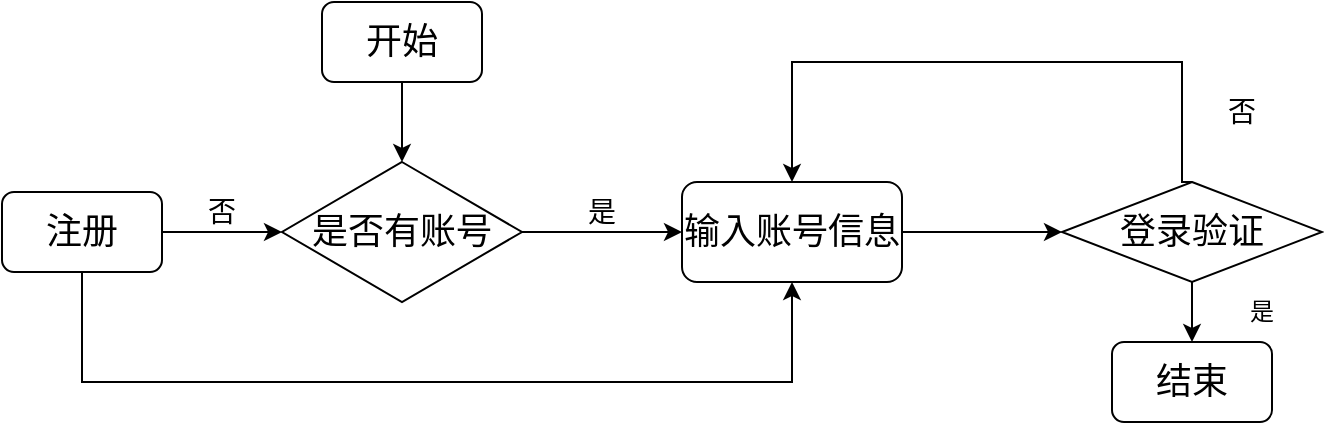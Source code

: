 <mxfile version="21.3.7" type="github" pages="9">
  <diagram name="第 1 页" id="kwyOSzzmE3qTqtFp1BEB">
    <mxGraphModel dx="1290" dy="541" grid="1" gridSize="10" guides="1" tooltips="1" connect="1" arrows="1" fold="1" page="1" pageScale="1" pageWidth="827" pageHeight="1169" math="0" shadow="0">
      <root>
        <mxCell id="0" />
        <mxCell id="1" parent="0" />
        <mxCell id="wdXqx3TKlDPnlE5JwRqI-9" style="edgeStyle=orthogonalEdgeStyle;rounded=0;orthogonalLoop=1;jettySize=auto;html=1;exitX=0.5;exitY=1;exitDx=0;exitDy=0;entryX=0.5;entryY=0;entryDx=0;entryDy=0;" edge="1" parent="1" source="wdXqx3TKlDPnlE5JwRqI-2" target="wdXqx3TKlDPnlE5JwRqI-4">
          <mxGeometry relative="1" as="geometry" />
        </mxCell>
        <mxCell id="wdXqx3TKlDPnlE5JwRqI-2" value="&lt;font style=&quot;font-size: 18px;&quot;&gt;开始&lt;/font&gt;" style="rounded=1;whiteSpace=wrap;html=1;" vertex="1" parent="1">
          <mxGeometry x="260" y="130" width="80" height="40" as="geometry" />
        </mxCell>
        <mxCell id="wdXqx3TKlDPnlE5JwRqI-7" style="edgeStyle=orthogonalEdgeStyle;rounded=0;orthogonalLoop=1;jettySize=auto;html=1;exitX=1;exitY=0.5;exitDx=0;exitDy=0;entryX=0;entryY=0.5;entryDx=0;entryDy=0;" edge="1" parent="1" source="wdXqx3TKlDPnlE5JwRqI-3" target="wdXqx3TKlDPnlE5JwRqI-4">
          <mxGeometry relative="1" as="geometry" />
        </mxCell>
        <mxCell id="wdXqx3TKlDPnlE5JwRqI-20" style="edgeStyle=orthogonalEdgeStyle;rounded=0;orthogonalLoop=1;jettySize=auto;html=1;exitX=0.5;exitY=1;exitDx=0;exitDy=0;entryX=0.5;entryY=1;entryDx=0;entryDy=0;" edge="1" parent="1" source="wdXqx3TKlDPnlE5JwRqI-3" target="wdXqx3TKlDPnlE5JwRqI-6">
          <mxGeometry relative="1" as="geometry">
            <Array as="points">
              <mxPoint x="140" y="320" />
              <mxPoint x="495" y="320" />
            </Array>
          </mxGeometry>
        </mxCell>
        <mxCell id="wdXqx3TKlDPnlE5JwRqI-3" value="&lt;font style=&quot;font-size: 18px;&quot;&gt;注册&lt;/font&gt;" style="rounded=1;whiteSpace=wrap;html=1;" vertex="1" parent="1">
          <mxGeometry x="100" y="225" width="80" height="40" as="geometry" />
        </mxCell>
        <mxCell id="wdXqx3TKlDPnlE5JwRqI-8" style="edgeStyle=orthogonalEdgeStyle;rounded=0;orthogonalLoop=1;jettySize=auto;html=1;exitX=1;exitY=0.5;exitDx=0;exitDy=0;entryX=0;entryY=0.5;entryDx=0;entryDy=0;" edge="1" parent="1" source="wdXqx3TKlDPnlE5JwRqI-4" target="wdXqx3TKlDPnlE5JwRqI-6">
          <mxGeometry relative="1" as="geometry" />
        </mxCell>
        <mxCell id="wdXqx3TKlDPnlE5JwRqI-4" value="&lt;font style=&quot;font-size: 18px;&quot;&gt;是否有账号&lt;/font&gt;" style="rhombus;whiteSpace=wrap;html=1;" vertex="1" parent="1">
          <mxGeometry x="240" y="210" width="120" height="70" as="geometry" />
        </mxCell>
        <mxCell id="wdXqx3TKlDPnlE5JwRqI-14" style="edgeStyle=orthogonalEdgeStyle;rounded=0;orthogonalLoop=1;jettySize=auto;html=1;exitX=1;exitY=0.5;exitDx=0;exitDy=0;entryX=0;entryY=0.5;entryDx=0;entryDy=0;" edge="1" parent="1" source="wdXqx3TKlDPnlE5JwRqI-6" target="wdXqx3TKlDPnlE5JwRqI-12">
          <mxGeometry relative="1" as="geometry" />
        </mxCell>
        <mxCell id="wdXqx3TKlDPnlE5JwRqI-6" value="&lt;font style=&quot;font-size: 18px;&quot;&gt;输入账号信息&lt;/font&gt;" style="rounded=1;whiteSpace=wrap;html=1;" vertex="1" parent="1">
          <mxGeometry x="440" y="220" width="110" height="50" as="geometry" />
        </mxCell>
        <mxCell id="wdXqx3TKlDPnlE5JwRqI-10" value="&lt;font style=&quot;font-size: 14px;&quot;&gt;否&lt;/font&gt;" style="text;html=1;strokeColor=none;fillColor=none;align=center;verticalAlign=middle;whiteSpace=wrap;rounded=0;" vertex="1" parent="1">
          <mxGeometry x="180" y="220" width="60" height="30" as="geometry" />
        </mxCell>
        <mxCell id="wdXqx3TKlDPnlE5JwRqI-11" value="&lt;font style=&quot;font-size: 14px;&quot;&gt;是&lt;/font&gt;" style="text;html=1;strokeColor=none;fillColor=none;align=center;verticalAlign=middle;whiteSpace=wrap;rounded=0;" vertex="1" parent="1">
          <mxGeometry x="370" y="220" width="60" height="30" as="geometry" />
        </mxCell>
        <mxCell id="wdXqx3TKlDPnlE5JwRqI-15" style="edgeStyle=orthogonalEdgeStyle;rounded=0;orthogonalLoop=1;jettySize=auto;html=1;exitX=0.5;exitY=1;exitDx=0;exitDy=0;entryX=0.5;entryY=0;entryDx=0;entryDy=0;" edge="1" parent="1" source="wdXqx3TKlDPnlE5JwRqI-12" target="wdXqx3TKlDPnlE5JwRqI-13">
          <mxGeometry relative="1" as="geometry" />
        </mxCell>
        <mxCell id="wdXqx3TKlDPnlE5JwRqI-16" style="edgeStyle=orthogonalEdgeStyle;rounded=0;orthogonalLoop=1;jettySize=auto;html=1;exitX=0.5;exitY=0;exitDx=0;exitDy=0;entryX=0.5;entryY=0;entryDx=0;entryDy=0;" edge="1" parent="1" source="wdXqx3TKlDPnlE5JwRqI-12" target="wdXqx3TKlDPnlE5JwRqI-6">
          <mxGeometry relative="1" as="geometry">
            <Array as="points">
              <mxPoint x="690" y="220" />
              <mxPoint x="690" y="160" />
              <mxPoint x="495" y="160" />
            </Array>
          </mxGeometry>
        </mxCell>
        <mxCell id="wdXqx3TKlDPnlE5JwRqI-12" value="&lt;font style=&quot;font-size: 18px;&quot;&gt;登录验证&lt;/font&gt;" style="rhombus;whiteSpace=wrap;html=1;" vertex="1" parent="1">
          <mxGeometry x="630" y="220" width="130" height="50" as="geometry" />
        </mxCell>
        <mxCell id="wdXqx3TKlDPnlE5JwRqI-13" value="&lt;font style=&quot;font-size: 18px;&quot;&gt;结束&lt;/font&gt;" style="rounded=1;whiteSpace=wrap;html=1;" vertex="1" parent="1">
          <mxGeometry x="655" y="300" width="80" height="40" as="geometry" />
        </mxCell>
        <mxCell id="wdXqx3TKlDPnlE5JwRqI-18" value="&lt;font style=&quot;font-size: 14px;&quot;&gt;否&lt;/font&gt;" style="text;html=1;strokeColor=none;fillColor=none;align=center;verticalAlign=middle;whiteSpace=wrap;rounded=0;" vertex="1" parent="1">
          <mxGeometry x="690" y="170" width="60" height="30" as="geometry" />
        </mxCell>
        <mxCell id="wdXqx3TKlDPnlE5JwRqI-19" value="是" style="text;html=1;strokeColor=none;fillColor=none;align=center;verticalAlign=middle;whiteSpace=wrap;rounded=0;" vertex="1" parent="1">
          <mxGeometry x="700" y="270" width="60" height="30" as="geometry" />
        </mxCell>
      </root>
    </mxGraphModel>
  </diagram>
  <diagram id="G9earCbk9m2NpwL-4ERK" name="第 2 页">
    <mxGraphModel dx="1290" dy="541" grid="1" gridSize="10" guides="1" tooltips="1" connect="1" arrows="1" fold="1" page="1" pageScale="1" pageWidth="827" pageHeight="1169" math="0" shadow="0">
      <root>
        <mxCell id="0" />
        <mxCell id="1" parent="0" />
        <mxCell id="ru4KaHA4FuWsfrp8raAA-3" style="edgeStyle=orthogonalEdgeStyle;rounded=0;orthogonalLoop=1;jettySize=auto;html=1;exitX=1;exitY=0.5;exitDx=0;exitDy=0;entryX=0;entryY=0.5;entryDx=0;entryDy=0;" edge="1" parent="1" source="ru4KaHA4FuWsfrp8raAA-1" target="ru4KaHA4FuWsfrp8raAA-2">
          <mxGeometry relative="1" as="geometry" />
        </mxCell>
        <mxCell id="ru4KaHA4FuWsfrp8raAA-1" value="开始" style="rounded=1;whiteSpace=wrap;html=1;" vertex="1" parent="1">
          <mxGeometry x="80" y="120" width="70" height="40" as="geometry" />
        </mxCell>
        <mxCell id="ru4KaHA4FuWsfrp8raAA-5" style="edgeStyle=orthogonalEdgeStyle;rounded=0;orthogonalLoop=1;jettySize=auto;html=1;exitX=0.5;exitY=0;exitDx=0;exitDy=0;entryX=0.5;entryY=1;entryDx=0;entryDy=0;" edge="1" parent="1" source="ru4KaHA4FuWsfrp8raAA-2" target="ru4KaHA4FuWsfrp8raAA-4">
          <mxGeometry relative="1" as="geometry" />
        </mxCell>
        <mxCell id="ru4KaHA4FuWsfrp8raAA-10" style="edgeStyle=orthogonalEdgeStyle;rounded=0;orthogonalLoop=1;jettySize=auto;html=1;exitX=1;exitY=0.5;exitDx=0;exitDy=0;entryX=0;entryY=0.5;entryDx=0;entryDy=0;" edge="1" parent="1" source="ru4KaHA4FuWsfrp8raAA-2" target="ru4KaHA4FuWsfrp8raAA-7">
          <mxGeometry relative="1" as="geometry" />
        </mxCell>
        <mxCell id="ru4KaHA4FuWsfrp8raAA-2" value="点击用户管理" style="rounded=0;whiteSpace=wrap;html=1;" vertex="1" parent="1">
          <mxGeometry x="200" y="115" width="100" height="50" as="geometry" />
        </mxCell>
        <mxCell id="ru4KaHA4FuWsfrp8raAA-8" style="edgeStyle=orthogonalEdgeStyle;rounded=0;orthogonalLoop=1;jettySize=auto;html=1;exitX=1;exitY=0.5;exitDx=0;exitDy=0;entryX=0;entryY=0.5;entryDx=0;entryDy=0;" edge="1" parent="1" source="ru4KaHA4FuWsfrp8raAA-4" target="ru4KaHA4FuWsfrp8raAA-6">
          <mxGeometry relative="1" as="geometry" />
        </mxCell>
        <mxCell id="ru4KaHA4FuWsfrp8raAA-4" value="条件查询" style="rhombus;whiteSpace=wrap;html=1;" vertex="1" parent="1">
          <mxGeometry x="210" y="20" width="80" height="60" as="geometry" />
        </mxCell>
        <mxCell id="ru4KaHA4FuWsfrp8raAA-9" style="edgeStyle=orthogonalEdgeStyle;rounded=0;orthogonalLoop=1;jettySize=auto;html=1;exitX=0.5;exitY=1;exitDx=0;exitDy=0;" edge="1" parent="1" source="ru4KaHA4FuWsfrp8raAA-6" target="ru4KaHA4FuWsfrp8raAA-7">
          <mxGeometry relative="1" as="geometry" />
        </mxCell>
        <mxCell id="ru4KaHA4FuWsfrp8raAA-6" value="筛选成功" style="rounded=0;whiteSpace=wrap;html=1;" vertex="1" parent="1">
          <mxGeometry x="350" y="25" width="100" height="50" as="geometry" />
        </mxCell>
        <mxCell id="ru4KaHA4FuWsfrp8raAA-13" style="edgeStyle=orthogonalEdgeStyle;rounded=0;orthogonalLoop=1;jettySize=auto;html=1;exitX=1;exitY=0.5;exitDx=0;exitDy=0;entryX=0;entryY=0.5;entryDx=0;entryDy=0;" edge="1" parent="1" source="ru4KaHA4FuWsfrp8raAA-7" target="ru4KaHA4FuWsfrp8raAA-12">
          <mxGeometry relative="1" as="geometry" />
        </mxCell>
        <mxCell id="ru4KaHA4FuWsfrp8raAA-7" value="显示用户信息" style="rounded=0;whiteSpace=wrap;html=1;" vertex="1" parent="1">
          <mxGeometry x="350" y="115" width="100" height="50" as="geometry" />
        </mxCell>
        <mxCell id="ru4KaHA4FuWsfrp8raAA-20" style="edgeStyle=orthogonalEdgeStyle;rounded=0;orthogonalLoop=1;jettySize=auto;html=1;exitX=1;exitY=0.5;exitDx=0;exitDy=0;entryX=0;entryY=0.5;entryDx=0;entryDy=0;" edge="1" parent="1" source="ru4KaHA4FuWsfrp8raAA-11" target="ru4KaHA4FuWsfrp8raAA-16">
          <mxGeometry relative="1" as="geometry" />
        </mxCell>
        <mxCell id="ru4KaHA4FuWsfrp8raAA-11" value="删除用户信息" style="rounded=0;whiteSpace=wrap;html=1;" vertex="1" parent="1">
          <mxGeometry x="500" y="25" width="100" height="50" as="geometry" />
        </mxCell>
        <mxCell id="ru4KaHA4FuWsfrp8raAA-14" style="edgeStyle=orthogonalEdgeStyle;rounded=0;orthogonalLoop=1;jettySize=auto;html=1;exitX=0.5;exitY=0;exitDx=0;exitDy=0;entryX=0.5;entryY=1;entryDx=0;entryDy=0;" edge="1" parent="1" source="ru4KaHA4FuWsfrp8raAA-12" target="ru4KaHA4FuWsfrp8raAA-11">
          <mxGeometry relative="1" as="geometry" />
        </mxCell>
        <mxCell id="ru4KaHA4FuWsfrp8raAA-18" style="edgeStyle=orthogonalEdgeStyle;rounded=0;orthogonalLoop=1;jettySize=auto;html=1;exitX=1;exitY=0.5;exitDx=0;exitDy=0;" edge="1" parent="1" source="ru4KaHA4FuWsfrp8raAA-12">
          <mxGeometry relative="1" as="geometry">
            <mxPoint x="660" y="140" as="targetPoint" />
          </mxGeometry>
        </mxCell>
        <mxCell id="ru4KaHA4FuWsfrp8raAA-12" value="操作" style="rhombus;whiteSpace=wrap;html=1;" vertex="1" parent="1">
          <mxGeometry x="510" y="110" width="80" height="60" as="geometry" />
        </mxCell>
        <mxCell id="ru4KaHA4FuWsfrp8raAA-16" value="结束" style="rounded=1;whiteSpace=wrap;html=1;" vertex="1" parent="1">
          <mxGeometry x="680" y="30" width="70" height="40" as="geometry" />
        </mxCell>
        <mxCell id="ru4KaHA4FuWsfrp8raAA-19" style="edgeStyle=orthogonalEdgeStyle;rounded=0;orthogonalLoop=1;jettySize=auto;html=1;exitX=0.5;exitY=0;exitDx=0;exitDy=0;entryX=0.5;entryY=1;entryDx=0;entryDy=0;" edge="1" parent="1" source="ru4KaHA4FuWsfrp8raAA-17" target="ru4KaHA4FuWsfrp8raAA-16">
          <mxGeometry relative="1" as="geometry" />
        </mxCell>
        <mxCell id="ru4KaHA4FuWsfrp8raAA-17" value="保存用户信息" style="rounded=0;whiteSpace=wrap;html=1;" vertex="1" parent="1">
          <mxGeometry x="665" y="115" width="100" height="50" as="geometry" />
        </mxCell>
        <mxCell id="ru4KaHA4FuWsfrp8raAA-21" value="选择删除" style="text;html=1;strokeColor=none;fillColor=none;align=center;verticalAlign=middle;whiteSpace=wrap;rounded=0;" vertex="1" parent="1">
          <mxGeometry x="550" y="80" width="60" height="30" as="geometry" />
        </mxCell>
        <mxCell id="ru4KaHA4FuWsfrp8raAA-22" value="选择编辑、添加" style="text;html=1;strokeColor=none;fillColor=none;align=center;verticalAlign=middle;whiteSpace=wrap;rounded=0;" vertex="1" parent="1">
          <mxGeometry x="590" y="150" width="70" height="30" as="geometry" />
        </mxCell>
      </root>
    </mxGraphModel>
  </diagram>
  <diagram id="bpHvUk7FuKLyZeTIrVR9" name="第 3 页">
    <mxGraphModel dx="1290" dy="541" grid="1" gridSize="10" guides="1" tooltips="1" connect="1" arrows="1" fold="1" page="1" pageScale="1" pageWidth="827" pageHeight="1169" math="0" shadow="0">
      <root>
        <mxCell id="0" />
        <mxCell id="1" parent="0" />
        <mxCell id="yyfNDN8Fol_1meAp3S9x-1" style="edgeStyle=orthogonalEdgeStyle;rounded=0;orthogonalLoop=1;jettySize=auto;html=1;exitX=1;exitY=0.5;exitDx=0;exitDy=0;entryX=0;entryY=0.5;entryDx=0;entryDy=0;" edge="1" parent="1" source="yyfNDN8Fol_1meAp3S9x-2" target="yyfNDN8Fol_1meAp3S9x-5">
          <mxGeometry relative="1" as="geometry" />
        </mxCell>
        <mxCell id="yyfNDN8Fol_1meAp3S9x-2" value="开始" style="rounded=1;whiteSpace=wrap;html=1;" vertex="1" parent="1">
          <mxGeometry x="80" y="120" width="70" height="40" as="geometry" />
        </mxCell>
        <mxCell id="yyfNDN8Fol_1meAp3S9x-3" style="edgeStyle=orthogonalEdgeStyle;rounded=0;orthogonalLoop=1;jettySize=auto;html=1;exitX=0.5;exitY=0;exitDx=0;exitDy=0;entryX=0.5;entryY=1;entryDx=0;entryDy=0;" edge="1" parent="1" source="yyfNDN8Fol_1meAp3S9x-5" target="yyfNDN8Fol_1meAp3S9x-7">
          <mxGeometry relative="1" as="geometry" />
        </mxCell>
        <mxCell id="yyfNDN8Fol_1meAp3S9x-4" style="edgeStyle=orthogonalEdgeStyle;rounded=0;orthogonalLoop=1;jettySize=auto;html=1;exitX=1;exitY=0.5;exitDx=0;exitDy=0;entryX=0;entryY=0.5;entryDx=0;entryDy=0;" edge="1" parent="1" source="yyfNDN8Fol_1meAp3S9x-5" target="yyfNDN8Fol_1meAp3S9x-11">
          <mxGeometry relative="1" as="geometry" />
        </mxCell>
        <mxCell id="yyfNDN8Fol_1meAp3S9x-5" value="点击角色管理" style="rounded=0;whiteSpace=wrap;html=1;" vertex="1" parent="1">
          <mxGeometry x="200" y="115" width="100" height="50" as="geometry" />
        </mxCell>
        <mxCell id="yyfNDN8Fol_1meAp3S9x-6" style="edgeStyle=orthogonalEdgeStyle;rounded=0;orthogonalLoop=1;jettySize=auto;html=1;exitX=1;exitY=0.5;exitDx=0;exitDy=0;entryX=0;entryY=0.5;entryDx=0;entryDy=0;" edge="1" parent="1" source="yyfNDN8Fol_1meAp3S9x-7" target="yyfNDN8Fol_1meAp3S9x-9">
          <mxGeometry relative="1" as="geometry" />
        </mxCell>
        <mxCell id="yyfNDN8Fol_1meAp3S9x-7" value="条件查询" style="rhombus;whiteSpace=wrap;html=1;" vertex="1" parent="1">
          <mxGeometry x="210" y="20" width="80" height="60" as="geometry" />
        </mxCell>
        <mxCell id="yyfNDN8Fol_1meAp3S9x-8" style="edgeStyle=orthogonalEdgeStyle;rounded=0;orthogonalLoop=1;jettySize=auto;html=1;exitX=0.5;exitY=1;exitDx=0;exitDy=0;" edge="1" parent="1" source="yyfNDN8Fol_1meAp3S9x-9" target="yyfNDN8Fol_1meAp3S9x-11">
          <mxGeometry relative="1" as="geometry" />
        </mxCell>
        <mxCell id="yyfNDN8Fol_1meAp3S9x-9" value="筛选成功" style="rounded=0;whiteSpace=wrap;html=1;" vertex="1" parent="1">
          <mxGeometry x="350" y="25" width="100" height="50" as="geometry" />
        </mxCell>
        <mxCell id="yyfNDN8Fol_1meAp3S9x-10" style="edgeStyle=orthogonalEdgeStyle;rounded=0;orthogonalLoop=1;jettySize=auto;html=1;exitX=1;exitY=0.5;exitDx=0;exitDy=0;entryX=0;entryY=0.5;entryDx=0;entryDy=0;" edge="1" parent="1" source="yyfNDN8Fol_1meAp3S9x-11" target="yyfNDN8Fol_1meAp3S9x-16">
          <mxGeometry relative="1" as="geometry" />
        </mxCell>
        <mxCell id="yyfNDN8Fol_1meAp3S9x-11" value="显示角色信息" style="rounded=0;whiteSpace=wrap;html=1;" vertex="1" parent="1">
          <mxGeometry x="350" y="115" width="100" height="50" as="geometry" />
        </mxCell>
        <mxCell id="yyfNDN8Fol_1meAp3S9x-12" style="edgeStyle=orthogonalEdgeStyle;rounded=0;orthogonalLoop=1;jettySize=auto;html=1;exitX=1;exitY=0.5;exitDx=0;exitDy=0;entryX=0;entryY=0.5;entryDx=0;entryDy=0;" edge="1" parent="1" source="yyfNDN8Fol_1meAp3S9x-13" target="yyfNDN8Fol_1meAp3S9x-17">
          <mxGeometry relative="1" as="geometry" />
        </mxCell>
        <mxCell id="yyfNDN8Fol_1meAp3S9x-13" value="删除用角色信息" style="rounded=0;whiteSpace=wrap;html=1;" vertex="1" parent="1">
          <mxGeometry x="500" y="25" width="100" height="50" as="geometry" />
        </mxCell>
        <mxCell id="yyfNDN8Fol_1meAp3S9x-14" style="edgeStyle=orthogonalEdgeStyle;rounded=0;orthogonalLoop=1;jettySize=auto;html=1;exitX=0.5;exitY=0;exitDx=0;exitDy=0;entryX=0.5;entryY=1;entryDx=0;entryDy=0;" edge="1" parent="1" source="yyfNDN8Fol_1meAp3S9x-16" target="yyfNDN8Fol_1meAp3S9x-13">
          <mxGeometry relative="1" as="geometry" />
        </mxCell>
        <mxCell id="yyfNDN8Fol_1meAp3S9x-15" style="edgeStyle=orthogonalEdgeStyle;rounded=0;orthogonalLoop=1;jettySize=auto;html=1;exitX=1;exitY=0.5;exitDx=0;exitDy=0;" edge="1" parent="1" source="yyfNDN8Fol_1meAp3S9x-16">
          <mxGeometry relative="1" as="geometry">
            <mxPoint x="660" y="140" as="targetPoint" />
          </mxGeometry>
        </mxCell>
        <mxCell id="yyfNDN8Fol_1meAp3S9x-16" value="操作" style="rhombus;whiteSpace=wrap;html=1;" vertex="1" parent="1">
          <mxGeometry x="510" y="110" width="80" height="60" as="geometry" />
        </mxCell>
        <mxCell id="yyfNDN8Fol_1meAp3S9x-17" value="结束" style="rounded=1;whiteSpace=wrap;html=1;" vertex="1" parent="1">
          <mxGeometry x="680" y="30" width="70" height="40" as="geometry" />
        </mxCell>
        <mxCell id="yyfNDN8Fol_1meAp3S9x-18" style="edgeStyle=orthogonalEdgeStyle;rounded=0;orthogonalLoop=1;jettySize=auto;html=1;exitX=0.5;exitY=0;exitDx=0;exitDy=0;entryX=0.5;entryY=1;entryDx=0;entryDy=0;" edge="1" parent="1" source="yyfNDN8Fol_1meAp3S9x-19" target="yyfNDN8Fol_1meAp3S9x-17">
          <mxGeometry relative="1" as="geometry" />
        </mxCell>
        <mxCell id="yyfNDN8Fol_1meAp3S9x-19" value="保存角色信息" style="rounded=0;whiteSpace=wrap;html=1;" vertex="1" parent="1">
          <mxGeometry x="665" y="115" width="100" height="50" as="geometry" />
        </mxCell>
        <mxCell id="yyfNDN8Fol_1meAp3S9x-20" value="选择删除" style="text;html=1;strokeColor=none;fillColor=none;align=center;verticalAlign=middle;whiteSpace=wrap;rounded=0;" vertex="1" parent="1">
          <mxGeometry x="550" y="80" width="60" height="30" as="geometry" />
        </mxCell>
        <mxCell id="yyfNDN8Fol_1meAp3S9x-21" value="选择编辑、添加" style="text;html=1;strokeColor=none;fillColor=none;align=center;verticalAlign=middle;whiteSpace=wrap;rounded=0;" vertex="1" parent="1">
          <mxGeometry x="590" y="150" width="70" height="30" as="geometry" />
        </mxCell>
      </root>
    </mxGraphModel>
  </diagram>
  <diagram id="1maDh-qWDL3U2sO1PA00" name="第 4 页">
    <mxGraphModel dx="1290" dy="541" grid="1" gridSize="10" guides="1" tooltips="1" connect="1" arrows="1" fold="1" page="1" pageScale="1" pageWidth="827" pageHeight="1169" math="0" shadow="0">
      <root>
        <mxCell id="0" />
        <mxCell id="1" parent="0" />
        <mxCell id="J458F59aD67yXVu8Ju7i-1" style="edgeStyle=orthogonalEdgeStyle;rounded=0;orthogonalLoop=1;jettySize=auto;html=1;exitX=1;exitY=0.5;exitDx=0;exitDy=0;entryX=0;entryY=0.5;entryDx=0;entryDy=0;" edge="1" parent="1" source="J458F59aD67yXVu8Ju7i-2" target="J458F59aD67yXVu8Ju7i-5">
          <mxGeometry relative="1" as="geometry" />
        </mxCell>
        <mxCell id="J458F59aD67yXVu8Ju7i-2" value="开始" style="rounded=1;whiteSpace=wrap;html=1;" vertex="1" parent="1">
          <mxGeometry x="80" y="120" width="70" height="40" as="geometry" />
        </mxCell>
        <mxCell id="J458F59aD67yXVu8Ju7i-3" style="edgeStyle=orthogonalEdgeStyle;rounded=0;orthogonalLoop=1;jettySize=auto;html=1;exitX=0.5;exitY=0;exitDx=0;exitDy=0;entryX=0.5;entryY=1;entryDx=0;entryDy=0;" edge="1" parent="1" source="J458F59aD67yXVu8Ju7i-5" target="J458F59aD67yXVu8Ju7i-7">
          <mxGeometry relative="1" as="geometry" />
        </mxCell>
        <mxCell id="J458F59aD67yXVu8Ju7i-4" style="edgeStyle=orthogonalEdgeStyle;rounded=0;orthogonalLoop=1;jettySize=auto;html=1;exitX=1;exitY=0.5;exitDx=0;exitDy=0;entryX=0;entryY=0.5;entryDx=0;entryDy=0;" edge="1" parent="1" source="J458F59aD67yXVu8Ju7i-5" target="J458F59aD67yXVu8Ju7i-11">
          <mxGeometry relative="1" as="geometry" />
        </mxCell>
        <mxCell id="J458F59aD67yXVu8Ju7i-5" value="点击公告管理" style="rounded=0;whiteSpace=wrap;html=1;" vertex="1" parent="1">
          <mxGeometry x="200" y="115" width="100" height="50" as="geometry" />
        </mxCell>
        <mxCell id="J458F59aD67yXVu8Ju7i-6" style="edgeStyle=orthogonalEdgeStyle;rounded=0;orthogonalLoop=1;jettySize=auto;html=1;exitX=1;exitY=0.5;exitDx=0;exitDy=0;entryX=0;entryY=0.5;entryDx=0;entryDy=0;" edge="1" parent="1" source="J458F59aD67yXVu8Ju7i-7" target="J458F59aD67yXVu8Ju7i-9">
          <mxGeometry relative="1" as="geometry" />
        </mxCell>
        <mxCell id="J458F59aD67yXVu8Ju7i-7" value="条件查询" style="rhombus;whiteSpace=wrap;html=1;" vertex="1" parent="1">
          <mxGeometry x="210" y="20" width="80" height="60" as="geometry" />
        </mxCell>
        <mxCell id="J458F59aD67yXVu8Ju7i-8" style="edgeStyle=orthogonalEdgeStyle;rounded=0;orthogonalLoop=1;jettySize=auto;html=1;exitX=0.5;exitY=1;exitDx=0;exitDy=0;" edge="1" parent="1" source="J458F59aD67yXVu8Ju7i-9" target="J458F59aD67yXVu8Ju7i-11">
          <mxGeometry relative="1" as="geometry" />
        </mxCell>
        <mxCell id="J458F59aD67yXVu8Ju7i-9" value="筛选成功" style="rounded=0;whiteSpace=wrap;html=1;" vertex="1" parent="1">
          <mxGeometry x="350" y="25" width="100" height="50" as="geometry" />
        </mxCell>
        <mxCell id="J458F59aD67yXVu8Ju7i-10" style="edgeStyle=orthogonalEdgeStyle;rounded=0;orthogonalLoop=1;jettySize=auto;html=1;exitX=1;exitY=0.5;exitDx=0;exitDy=0;entryX=0;entryY=0.5;entryDx=0;entryDy=0;" edge="1" parent="1" source="J458F59aD67yXVu8Ju7i-11" target="J458F59aD67yXVu8Ju7i-16">
          <mxGeometry relative="1" as="geometry" />
        </mxCell>
        <mxCell id="J458F59aD67yXVu8Ju7i-11" value="显示公告信息" style="rounded=0;whiteSpace=wrap;html=1;" vertex="1" parent="1">
          <mxGeometry x="350" y="115" width="100" height="50" as="geometry" />
        </mxCell>
        <mxCell id="J458F59aD67yXVu8Ju7i-12" style="edgeStyle=orthogonalEdgeStyle;rounded=0;orthogonalLoop=1;jettySize=auto;html=1;exitX=1;exitY=0.5;exitDx=0;exitDy=0;entryX=0;entryY=0.5;entryDx=0;entryDy=0;" edge="1" parent="1" source="J458F59aD67yXVu8Ju7i-13" target="J458F59aD67yXVu8Ju7i-17">
          <mxGeometry relative="1" as="geometry" />
        </mxCell>
        <mxCell id="J458F59aD67yXVu8Ju7i-13" value="删除用公告信息" style="rounded=0;whiteSpace=wrap;html=1;" vertex="1" parent="1">
          <mxGeometry x="500" y="25" width="100" height="50" as="geometry" />
        </mxCell>
        <mxCell id="J458F59aD67yXVu8Ju7i-14" style="edgeStyle=orthogonalEdgeStyle;rounded=0;orthogonalLoop=1;jettySize=auto;html=1;exitX=0.5;exitY=0;exitDx=0;exitDy=0;entryX=0.5;entryY=1;entryDx=0;entryDy=0;" edge="1" parent="1" source="J458F59aD67yXVu8Ju7i-16" target="J458F59aD67yXVu8Ju7i-13">
          <mxGeometry relative="1" as="geometry" />
        </mxCell>
        <mxCell id="J458F59aD67yXVu8Ju7i-15" style="edgeStyle=orthogonalEdgeStyle;rounded=0;orthogonalLoop=1;jettySize=auto;html=1;exitX=1;exitY=0.5;exitDx=0;exitDy=0;" edge="1" parent="1" source="J458F59aD67yXVu8Ju7i-16">
          <mxGeometry relative="1" as="geometry">
            <mxPoint x="660" y="140" as="targetPoint" />
          </mxGeometry>
        </mxCell>
        <mxCell id="J458F59aD67yXVu8Ju7i-16" value="操作" style="rhombus;whiteSpace=wrap;html=1;" vertex="1" parent="1">
          <mxGeometry x="510" y="110" width="80" height="60" as="geometry" />
        </mxCell>
        <mxCell id="J458F59aD67yXVu8Ju7i-17" value="结束" style="rounded=1;whiteSpace=wrap;html=1;" vertex="1" parent="1">
          <mxGeometry x="680" y="30" width="70" height="40" as="geometry" />
        </mxCell>
        <mxCell id="J458F59aD67yXVu8Ju7i-18" style="edgeStyle=orthogonalEdgeStyle;rounded=0;orthogonalLoop=1;jettySize=auto;html=1;exitX=0.5;exitY=0;exitDx=0;exitDy=0;entryX=0.5;entryY=1;entryDx=0;entryDy=0;" edge="1" parent="1" source="J458F59aD67yXVu8Ju7i-19" target="J458F59aD67yXVu8Ju7i-17">
          <mxGeometry relative="1" as="geometry" />
        </mxCell>
        <mxCell id="J458F59aD67yXVu8Ju7i-19" value="保存公告信息" style="rounded=0;whiteSpace=wrap;html=1;" vertex="1" parent="1">
          <mxGeometry x="665" y="115" width="100" height="50" as="geometry" />
        </mxCell>
        <mxCell id="J458F59aD67yXVu8Ju7i-20" value="选择删除" style="text;html=1;strokeColor=none;fillColor=none;align=center;verticalAlign=middle;whiteSpace=wrap;rounded=0;" vertex="1" parent="1">
          <mxGeometry x="550" y="80" width="60" height="30" as="geometry" />
        </mxCell>
        <mxCell id="J458F59aD67yXVu8Ju7i-21" value="选择编辑、添加" style="text;html=1;strokeColor=none;fillColor=none;align=center;verticalAlign=middle;whiteSpace=wrap;rounded=0;" vertex="1" parent="1">
          <mxGeometry x="590" y="150" width="70" height="30" as="geometry" />
        </mxCell>
      </root>
    </mxGraphModel>
  </diagram>
  <diagram id="JjVmPBqEOqG7leBm5_QW" name="第 5 页">
    <mxGraphModel dx="1290" dy="541" grid="1" gridSize="10" guides="1" tooltips="1" connect="1" arrows="1" fold="1" page="1" pageScale="1" pageWidth="827" pageHeight="1169" math="0" shadow="0">
      <root>
        <mxCell id="0" />
        <mxCell id="1" parent="0" />
        <mxCell id="NhlA_ETyS9cUEw0xcvrp-1" style="edgeStyle=orthogonalEdgeStyle;rounded=0;orthogonalLoop=1;jettySize=auto;html=1;exitX=1;exitY=0.5;exitDx=0;exitDy=0;entryX=0;entryY=0.5;entryDx=0;entryDy=0;" edge="1" parent="1" source="NhlA_ETyS9cUEw0xcvrp-2" target="NhlA_ETyS9cUEw0xcvrp-5">
          <mxGeometry relative="1" as="geometry" />
        </mxCell>
        <mxCell id="NhlA_ETyS9cUEw0xcvrp-2" value="开始" style="rounded=1;whiteSpace=wrap;html=1;" vertex="1" parent="1">
          <mxGeometry x="80" y="120" width="70" height="40" as="geometry" />
        </mxCell>
        <mxCell id="NhlA_ETyS9cUEw0xcvrp-3" style="edgeStyle=orthogonalEdgeStyle;rounded=0;orthogonalLoop=1;jettySize=auto;html=1;exitX=0.5;exitY=0;exitDx=0;exitDy=0;entryX=0.5;entryY=1;entryDx=0;entryDy=0;" edge="1" parent="1" source="NhlA_ETyS9cUEw0xcvrp-5" target="NhlA_ETyS9cUEw0xcvrp-7">
          <mxGeometry relative="1" as="geometry" />
        </mxCell>
        <mxCell id="NhlA_ETyS9cUEw0xcvrp-4" style="edgeStyle=orthogonalEdgeStyle;rounded=0;orthogonalLoop=1;jettySize=auto;html=1;exitX=1;exitY=0.5;exitDx=0;exitDy=0;entryX=0;entryY=0.5;entryDx=0;entryDy=0;" edge="1" parent="1" source="NhlA_ETyS9cUEw0xcvrp-5" target="NhlA_ETyS9cUEw0xcvrp-11">
          <mxGeometry relative="1" as="geometry" />
        </mxCell>
        <mxCell id="NhlA_ETyS9cUEw0xcvrp-5" value="点击文章类型管理" style="rounded=0;whiteSpace=wrap;html=1;" vertex="1" parent="1">
          <mxGeometry x="200" y="115" width="100" height="50" as="geometry" />
        </mxCell>
        <mxCell id="NhlA_ETyS9cUEw0xcvrp-6" style="edgeStyle=orthogonalEdgeStyle;rounded=0;orthogonalLoop=1;jettySize=auto;html=1;exitX=1;exitY=0.5;exitDx=0;exitDy=0;entryX=0;entryY=0.5;entryDx=0;entryDy=0;" edge="1" parent="1" source="NhlA_ETyS9cUEw0xcvrp-7" target="NhlA_ETyS9cUEw0xcvrp-9">
          <mxGeometry relative="1" as="geometry" />
        </mxCell>
        <mxCell id="NhlA_ETyS9cUEw0xcvrp-7" value="条件查询" style="rhombus;whiteSpace=wrap;html=1;" vertex="1" parent="1">
          <mxGeometry x="210" y="20" width="80" height="60" as="geometry" />
        </mxCell>
        <mxCell id="NhlA_ETyS9cUEw0xcvrp-8" style="edgeStyle=orthogonalEdgeStyle;rounded=0;orthogonalLoop=1;jettySize=auto;html=1;exitX=0.5;exitY=1;exitDx=0;exitDy=0;" edge="1" parent="1" source="NhlA_ETyS9cUEw0xcvrp-9" target="NhlA_ETyS9cUEw0xcvrp-11">
          <mxGeometry relative="1" as="geometry" />
        </mxCell>
        <mxCell id="NhlA_ETyS9cUEw0xcvrp-9" value="筛选成功" style="rounded=0;whiteSpace=wrap;html=1;" vertex="1" parent="1">
          <mxGeometry x="350" y="25" width="100" height="50" as="geometry" />
        </mxCell>
        <mxCell id="NhlA_ETyS9cUEw0xcvrp-10" style="edgeStyle=orthogonalEdgeStyle;rounded=0;orthogonalLoop=1;jettySize=auto;html=1;exitX=1;exitY=0.5;exitDx=0;exitDy=0;entryX=0;entryY=0.5;entryDx=0;entryDy=0;" edge="1" parent="1" source="NhlA_ETyS9cUEw0xcvrp-11" target="NhlA_ETyS9cUEw0xcvrp-16">
          <mxGeometry relative="1" as="geometry" />
        </mxCell>
        <mxCell id="NhlA_ETyS9cUEw0xcvrp-11" value="显示文章类型信息" style="rounded=0;whiteSpace=wrap;html=1;" vertex="1" parent="1">
          <mxGeometry x="350" y="115" width="100" height="50" as="geometry" />
        </mxCell>
        <mxCell id="NhlA_ETyS9cUEw0xcvrp-12" style="edgeStyle=orthogonalEdgeStyle;rounded=0;orthogonalLoop=1;jettySize=auto;html=1;exitX=1;exitY=0.5;exitDx=0;exitDy=0;entryX=0;entryY=0.5;entryDx=0;entryDy=0;" edge="1" parent="1" source="NhlA_ETyS9cUEw0xcvrp-13" target="NhlA_ETyS9cUEw0xcvrp-17">
          <mxGeometry relative="1" as="geometry" />
        </mxCell>
        <mxCell id="NhlA_ETyS9cUEw0xcvrp-13" value="删除文章类型信息" style="rounded=0;whiteSpace=wrap;html=1;" vertex="1" parent="1">
          <mxGeometry x="500" y="25" width="100" height="50" as="geometry" />
        </mxCell>
        <mxCell id="NhlA_ETyS9cUEw0xcvrp-14" style="edgeStyle=orthogonalEdgeStyle;rounded=0;orthogonalLoop=1;jettySize=auto;html=1;exitX=0.5;exitY=0;exitDx=0;exitDy=0;entryX=0.5;entryY=1;entryDx=0;entryDy=0;" edge="1" parent="1" source="NhlA_ETyS9cUEw0xcvrp-16" target="NhlA_ETyS9cUEw0xcvrp-13">
          <mxGeometry relative="1" as="geometry" />
        </mxCell>
        <mxCell id="NhlA_ETyS9cUEw0xcvrp-15" style="edgeStyle=orthogonalEdgeStyle;rounded=0;orthogonalLoop=1;jettySize=auto;html=1;exitX=1;exitY=0.5;exitDx=0;exitDy=0;" edge="1" parent="1" source="NhlA_ETyS9cUEw0xcvrp-16">
          <mxGeometry relative="1" as="geometry">
            <mxPoint x="660" y="140" as="targetPoint" />
          </mxGeometry>
        </mxCell>
        <mxCell id="NhlA_ETyS9cUEw0xcvrp-16" value="操作" style="rhombus;whiteSpace=wrap;html=1;" vertex="1" parent="1">
          <mxGeometry x="510" y="110" width="80" height="60" as="geometry" />
        </mxCell>
        <mxCell id="NhlA_ETyS9cUEw0xcvrp-17" value="结束" style="rounded=1;whiteSpace=wrap;html=1;" vertex="1" parent="1">
          <mxGeometry x="680" y="30" width="70" height="40" as="geometry" />
        </mxCell>
        <mxCell id="NhlA_ETyS9cUEw0xcvrp-18" style="edgeStyle=orthogonalEdgeStyle;rounded=0;orthogonalLoop=1;jettySize=auto;html=1;exitX=0.5;exitY=0;exitDx=0;exitDy=0;entryX=0.5;entryY=1;entryDx=0;entryDy=0;" edge="1" parent="1" source="NhlA_ETyS9cUEw0xcvrp-19" target="NhlA_ETyS9cUEw0xcvrp-17">
          <mxGeometry relative="1" as="geometry" />
        </mxCell>
        <mxCell id="NhlA_ETyS9cUEw0xcvrp-19" value="保存文章类型信息" style="rounded=0;whiteSpace=wrap;html=1;" vertex="1" parent="1">
          <mxGeometry x="665" y="115" width="100" height="50" as="geometry" />
        </mxCell>
        <mxCell id="NhlA_ETyS9cUEw0xcvrp-20" value="选择删除" style="text;html=1;strokeColor=none;fillColor=none;align=center;verticalAlign=middle;whiteSpace=wrap;rounded=0;" vertex="1" parent="1">
          <mxGeometry x="550" y="80" width="60" height="30" as="geometry" />
        </mxCell>
        <mxCell id="NhlA_ETyS9cUEw0xcvrp-21" value="选择编辑、添加" style="text;html=1;strokeColor=none;fillColor=none;align=center;verticalAlign=middle;whiteSpace=wrap;rounded=0;" vertex="1" parent="1">
          <mxGeometry x="590" y="150" width="70" height="30" as="geometry" />
        </mxCell>
      </root>
    </mxGraphModel>
  </diagram>
  <diagram id="B3Letm7u3BYxErRPF9-F" name="第 6 页">
    <mxGraphModel dx="1518" dy="636" grid="1" gridSize="10" guides="1" tooltips="1" connect="1" arrows="1" fold="1" page="1" pageScale="1" pageWidth="827" pageHeight="1169" math="0" shadow="0">
      <root>
        <mxCell id="0" />
        <mxCell id="1" parent="0" />
        <mxCell id="qNtjCNKpJVIQ7QpvThDU-1" style="edgeStyle=orthogonalEdgeStyle;rounded=0;orthogonalLoop=1;jettySize=auto;html=1;exitX=1;exitY=0.5;exitDx=0;exitDy=0;entryX=0;entryY=0.5;entryDx=0;entryDy=0;" edge="1" parent="1" source="qNtjCNKpJVIQ7QpvThDU-2" target="qNtjCNKpJVIQ7QpvThDU-5">
          <mxGeometry relative="1" as="geometry" />
        </mxCell>
        <mxCell id="qNtjCNKpJVIQ7QpvThDU-2" value="开始" style="rounded=1;whiteSpace=wrap;html=1;" vertex="1" parent="1">
          <mxGeometry x="80" y="120" width="70" height="40" as="geometry" />
        </mxCell>
        <mxCell id="qNtjCNKpJVIQ7QpvThDU-3" style="edgeStyle=orthogonalEdgeStyle;rounded=0;orthogonalLoop=1;jettySize=auto;html=1;exitX=0.5;exitY=0;exitDx=0;exitDy=0;entryX=0.5;entryY=1;entryDx=0;entryDy=0;" edge="1" parent="1" source="qNtjCNKpJVIQ7QpvThDU-5" target="qNtjCNKpJVIQ7QpvThDU-7">
          <mxGeometry relative="1" as="geometry" />
        </mxCell>
        <mxCell id="qNtjCNKpJVIQ7QpvThDU-4" style="edgeStyle=orthogonalEdgeStyle;rounded=0;orthogonalLoop=1;jettySize=auto;html=1;exitX=1;exitY=0.5;exitDx=0;exitDy=0;entryX=0;entryY=0.5;entryDx=0;entryDy=0;" edge="1" parent="1" source="qNtjCNKpJVIQ7QpvThDU-5" target="qNtjCNKpJVIQ7QpvThDU-11">
          <mxGeometry relative="1" as="geometry" />
        </mxCell>
        <mxCell id="qNtjCNKpJVIQ7QpvThDU-5" value="点击管理" style="rounded=0;whiteSpace=wrap;html=1;" vertex="1" parent="1">
          <mxGeometry x="200" y="115" width="100" height="50" as="geometry" />
        </mxCell>
        <mxCell id="qNtjCNKpJVIQ7QpvThDU-6" style="edgeStyle=orthogonalEdgeStyle;rounded=0;orthogonalLoop=1;jettySize=auto;html=1;exitX=1;exitY=0.5;exitDx=0;exitDy=0;entryX=0;entryY=0.5;entryDx=0;entryDy=0;" edge="1" parent="1" source="qNtjCNKpJVIQ7QpvThDU-7" target="qNtjCNKpJVIQ7QpvThDU-9">
          <mxGeometry relative="1" as="geometry" />
        </mxCell>
        <mxCell id="qNtjCNKpJVIQ7QpvThDU-7" value="条件查询" style="rhombus;whiteSpace=wrap;html=1;" vertex="1" parent="1">
          <mxGeometry x="210" y="20" width="80" height="60" as="geometry" />
        </mxCell>
        <mxCell id="qNtjCNKpJVIQ7QpvThDU-8" style="edgeStyle=orthogonalEdgeStyle;rounded=0;orthogonalLoop=1;jettySize=auto;html=1;exitX=0.5;exitY=1;exitDx=0;exitDy=0;" edge="1" parent="1" source="qNtjCNKpJVIQ7QpvThDU-9" target="qNtjCNKpJVIQ7QpvThDU-11">
          <mxGeometry relative="1" as="geometry" />
        </mxCell>
        <mxCell id="qNtjCNKpJVIQ7QpvThDU-9" value="筛选成功" style="rounded=0;whiteSpace=wrap;html=1;" vertex="1" parent="1">
          <mxGeometry x="350" y="25" width="100" height="50" as="geometry" />
        </mxCell>
        <mxCell id="qNtjCNKpJVIQ7QpvThDU-10" style="edgeStyle=orthogonalEdgeStyle;rounded=0;orthogonalLoop=1;jettySize=auto;html=1;exitX=1;exitY=0.5;exitDx=0;exitDy=0;entryX=0;entryY=0.5;entryDx=0;entryDy=0;" edge="1" parent="1" source="qNtjCNKpJVIQ7QpvThDU-11" target="qNtjCNKpJVIQ7QpvThDU-16">
          <mxGeometry relative="1" as="geometry" />
        </mxCell>
        <mxCell id="qNtjCNKpJVIQ7QpvThDU-11" value="显示公告信息" style="rounded=0;whiteSpace=wrap;html=1;" vertex="1" parent="1">
          <mxGeometry x="350" y="115" width="100" height="50" as="geometry" />
        </mxCell>
        <mxCell id="qNtjCNKpJVIQ7QpvThDU-12" style="edgeStyle=orthogonalEdgeStyle;rounded=0;orthogonalLoop=1;jettySize=auto;html=1;exitX=1;exitY=0.5;exitDx=0;exitDy=0;entryX=0;entryY=0.5;entryDx=0;entryDy=0;" edge="1" parent="1" source="qNtjCNKpJVIQ7QpvThDU-13" target="qNtjCNKpJVIQ7QpvThDU-17">
          <mxGeometry relative="1" as="geometry" />
        </mxCell>
        <mxCell id="qNtjCNKpJVIQ7QpvThDU-13" value="删除用公告信息" style="rounded=0;whiteSpace=wrap;html=1;" vertex="1" parent="1">
          <mxGeometry x="500" y="25" width="100" height="50" as="geometry" />
        </mxCell>
        <mxCell id="qNtjCNKpJVIQ7QpvThDU-14" style="edgeStyle=orthogonalEdgeStyle;rounded=0;orthogonalLoop=1;jettySize=auto;html=1;exitX=0.5;exitY=0;exitDx=0;exitDy=0;entryX=0.5;entryY=1;entryDx=0;entryDy=0;" edge="1" parent="1" source="qNtjCNKpJVIQ7QpvThDU-16" target="qNtjCNKpJVIQ7QpvThDU-13">
          <mxGeometry relative="1" as="geometry" />
        </mxCell>
        <mxCell id="qNtjCNKpJVIQ7QpvThDU-15" style="edgeStyle=orthogonalEdgeStyle;rounded=0;orthogonalLoop=1;jettySize=auto;html=1;exitX=1;exitY=0.5;exitDx=0;exitDy=0;" edge="1" parent="1" source="qNtjCNKpJVIQ7QpvThDU-16">
          <mxGeometry relative="1" as="geometry">
            <mxPoint x="660" y="140" as="targetPoint" />
          </mxGeometry>
        </mxCell>
        <mxCell id="qNtjCNKpJVIQ7QpvThDU-16" value="操作" style="rhombus;whiteSpace=wrap;html=1;" vertex="1" parent="1">
          <mxGeometry x="510" y="110" width="80" height="60" as="geometry" />
        </mxCell>
        <mxCell id="qNtjCNKpJVIQ7QpvThDU-17" value="结束" style="rounded=1;whiteSpace=wrap;html=1;" vertex="1" parent="1">
          <mxGeometry x="680" y="30" width="70" height="40" as="geometry" />
        </mxCell>
        <mxCell id="qNtjCNKpJVIQ7QpvThDU-18" style="edgeStyle=orthogonalEdgeStyle;rounded=0;orthogonalLoop=1;jettySize=auto;html=1;exitX=0.5;exitY=0;exitDx=0;exitDy=0;entryX=0.5;entryY=1;entryDx=0;entryDy=0;" edge="1" parent="1" source="qNtjCNKpJVIQ7QpvThDU-19" target="qNtjCNKpJVIQ7QpvThDU-17">
          <mxGeometry relative="1" as="geometry" />
        </mxCell>
        <mxCell id="qNtjCNKpJVIQ7QpvThDU-19" value="保存公告信息" style="rounded=0;whiteSpace=wrap;html=1;" vertex="1" parent="1">
          <mxGeometry x="665" y="115" width="100" height="50" as="geometry" />
        </mxCell>
        <mxCell id="qNtjCNKpJVIQ7QpvThDU-20" value="选择删除" style="text;html=1;strokeColor=none;fillColor=none;align=center;verticalAlign=middle;whiteSpace=wrap;rounded=0;" vertex="1" parent="1">
          <mxGeometry x="550" y="80" width="60" height="30" as="geometry" />
        </mxCell>
        <mxCell id="qNtjCNKpJVIQ7QpvThDU-21" value="选择编辑、添加" style="text;html=1;strokeColor=none;fillColor=none;align=center;verticalAlign=middle;whiteSpace=wrap;rounded=0;" vertex="1" parent="1">
          <mxGeometry x="590" y="150" width="70" height="30" as="geometry" />
        </mxCell>
      </root>
    </mxGraphModel>
  </diagram>
  <diagram id="LdY6SJzTrNnzgxRUGWWE" name="第 7 页">
    <mxGraphModel dx="1290" dy="541" grid="1" gridSize="10" guides="1" tooltips="1" connect="1" arrows="1" fold="1" page="1" pageScale="1" pageWidth="827" pageHeight="1169" math="0" shadow="0">
      <root>
        <mxCell id="0" />
        <mxCell id="1" parent="0" />
        <mxCell id="4MyCq8lFlarrK3eJmls7-1" style="edgeStyle=orthogonalEdgeStyle;rounded=0;orthogonalLoop=1;jettySize=auto;html=1;exitX=1;exitY=0.5;exitDx=0;exitDy=0;entryX=0;entryY=0.5;entryDx=0;entryDy=0;" edge="1" parent="1" source="4MyCq8lFlarrK3eJmls7-2" target="4MyCq8lFlarrK3eJmls7-5">
          <mxGeometry relative="1" as="geometry" />
        </mxCell>
        <mxCell id="4MyCq8lFlarrK3eJmls7-2" value="开始" style="rounded=1;whiteSpace=wrap;html=1;" vertex="1" parent="1">
          <mxGeometry x="80" y="120" width="70" height="40" as="geometry" />
        </mxCell>
        <mxCell id="4MyCq8lFlarrK3eJmls7-3" style="edgeStyle=orthogonalEdgeStyle;rounded=0;orthogonalLoop=1;jettySize=auto;html=1;exitX=0.5;exitY=0;exitDx=0;exitDy=0;entryX=0.5;entryY=1;entryDx=0;entryDy=0;" edge="1" parent="1" source="4MyCq8lFlarrK3eJmls7-5" target="4MyCq8lFlarrK3eJmls7-7">
          <mxGeometry relative="1" as="geometry" />
        </mxCell>
        <mxCell id="4MyCq8lFlarrK3eJmls7-4" style="edgeStyle=orthogonalEdgeStyle;rounded=0;orthogonalLoop=1;jettySize=auto;html=1;exitX=1;exitY=0.5;exitDx=0;exitDy=0;entryX=0;entryY=0.5;entryDx=0;entryDy=0;" edge="1" parent="1" source="4MyCq8lFlarrK3eJmls7-5" target="4MyCq8lFlarrK3eJmls7-11">
          <mxGeometry relative="1" as="geometry" />
        </mxCell>
        <mxCell id="4MyCq8lFlarrK3eJmls7-5" value="点击过滤词管理" style="rounded=0;whiteSpace=wrap;html=1;" vertex="1" parent="1">
          <mxGeometry x="200" y="115" width="100" height="50" as="geometry" />
        </mxCell>
        <mxCell id="4MyCq8lFlarrK3eJmls7-6" style="edgeStyle=orthogonalEdgeStyle;rounded=0;orthogonalLoop=1;jettySize=auto;html=1;exitX=1;exitY=0.5;exitDx=0;exitDy=0;entryX=0;entryY=0.5;entryDx=0;entryDy=0;" edge="1" parent="1" source="4MyCq8lFlarrK3eJmls7-7" target="4MyCq8lFlarrK3eJmls7-9">
          <mxGeometry relative="1" as="geometry" />
        </mxCell>
        <mxCell id="4MyCq8lFlarrK3eJmls7-7" value="条件查询" style="rhombus;whiteSpace=wrap;html=1;" vertex="1" parent="1">
          <mxGeometry x="210" y="20" width="80" height="60" as="geometry" />
        </mxCell>
        <mxCell id="4MyCq8lFlarrK3eJmls7-8" style="edgeStyle=orthogonalEdgeStyle;rounded=0;orthogonalLoop=1;jettySize=auto;html=1;exitX=0.5;exitY=1;exitDx=0;exitDy=0;" edge="1" parent="1" source="4MyCq8lFlarrK3eJmls7-9" target="4MyCq8lFlarrK3eJmls7-11">
          <mxGeometry relative="1" as="geometry" />
        </mxCell>
        <mxCell id="4MyCq8lFlarrK3eJmls7-9" value="筛选成功" style="rounded=0;whiteSpace=wrap;html=1;" vertex="1" parent="1">
          <mxGeometry x="350" y="25" width="100" height="50" as="geometry" />
        </mxCell>
        <mxCell id="4MyCq8lFlarrK3eJmls7-10" style="edgeStyle=orthogonalEdgeStyle;rounded=0;orthogonalLoop=1;jettySize=auto;html=1;exitX=1;exitY=0.5;exitDx=0;exitDy=0;entryX=0;entryY=0.5;entryDx=0;entryDy=0;" edge="1" parent="1" source="4MyCq8lFlarrK3eJmls7-11" target="4MyCq8lFlarrK3eJmls7-16">
          <mxGeometry relative="1" as="geometry" />
        </mxCell>
        <mxCell id="4MyCq8lFlarrK3eJmls7-11" value="显示过滤词信息" style="rounded=0;whiteSpace=wrap;html=1;" vertex="1" parent="1">
          <mxGeometry x="350" y="115" width="100" height="50" as="geometry" />
        </mxCell>
        <mxCell id="4MyCq8lFlarrK3eJmls7-12" style="edgeStyle=orthogonalEdgeStyle;rounded=0;orthogonalLoop=1;jettySize=auto;html=1;exitX=1;exitY=0.5;exitDx=0;exitDy=0;entryX=0;entryY=0.5;entryDx=0;entryDy=0;" edge="1" parent="1" source="4MyCq8lFlarrK3eJmls7-13" target="4MyCq8lFlarrK3eJmls7-17">
          <mxGeometry relative="1" as="geometry" />
        </mxCell>
        <mxCell id="4MyCq8lFlarrK3eJmls7-13" value="删除过滤词信息" style="rounded=0;whiteSpace=wrap;html=1;" vertex="1" parent="1">
          <mxGeometry x="500" y="25" width="100" height="50" as="geometry" />
        </mxCell>
        <mxCell id="4MyCq8lFlarrK3eJmls7-14" style="edgeStyle=orthogonalEdgeStyle;rounded=0;orthogonalLoop=1;jettySize=auto;html=1;exitX=0.5;exitY=0;exitDx=0;exitDy=0;entryX=0.5;entryY=1;entryDx=0;entryDy=0;" edge="1" parent="1" source="4MyCq8lFlarrK3eJmls7-16" target="4MyCq8lFlarrK3eJmls7-13">
          <mxGeometry relative="1" as="geometry" />
        </mxCell>
        <mxCell id="4MyCq8lFlarrK3eJmls7-15" style="edgeStyle=orthogonalEdgeStyle;rounded=0;orthogonalLoop=1;jettySize=auto;html=1;exitX=1;exitY=0.5;exitDx=0;exitDy=0;" edge="1" parent="1" source="4MyCq8lFlarrK3eJmls7-16">
          <mxGeometry relative="1" as="geometry">
            <mxPoint x="660" y="140" as="targetPoint" />
          </mxGeometry>
        </mxCell>
        <mxCell id="4MyCq8lFlarrK3eJmls7-16" value="操作" style="rhombus;whiteSpace=wrap;html=1;" vertex="1" parent="1">
          <mxGeometry x="510" y="110" width="80" height="60" as="geometry" />
        </mxCell>
        <mxCell id="4MyCq8lFlarrK3eJmls7-17" value="结束" style="rounded=1;whiteSpace=wrap;html=1;" vertex="1" parent="1">
          <mxGeometry x="680" y="30" width="70" height="40" as="geometry" />
        </mxCell>
        <mxCell id="4MyCq8lFlarrK3eJmls7-18" style="edgeStyle=orthogonalEdgeStyle;rounded=0;orthogonalLoop=1;jettySize=auto;html=1;exitX=0.5;exitY=0;exitDx=0;exitDy=0;entryX=0.5;entryY=1;entryDx=0;entryDy=0;" edge="1" parent="1" source="4MyCq8lFlarrK3eJmls7-19" target="4MyCq8lFlarrK3eJmls7-17">
          <mxGeometry relative="1" as="geometry" />
        </mxCell>
        <mxCell id="4MyCq8lFlarrK3eJmls7-19" value="保存过滤词信息" style="rounded=0;whiteSpace=wrap;html=1;" vertex="1" parent="1">
          <mxGeometry x="665" y="115" width="100" height="50" as="geometry" />
        </mxCell>
        <mxCell id="4MyCq8lFlarrK3eJmls7-20" value="选择删除" style="text;html=1;strokeColor=none;fillColor=none;align=center;verticalAlign=middle;whiteSpace=wrap;rounded=0;" vertex="1" parent="1">
          <mxGeometry x="550" y="80" width="60" height="30" as="geometry" />
        </mxCell>
        <mxCell id="4MyCq8lFlarrK3eJmls7-21" value="选择编辑、添加" style="text;html=1;strokeColor=none;fillColor=none;align=center;verticalAlign=middle;whiteSpace=wrap;rounded=0;" vertex="1" parent="1">
          <mxGeometry x="590" y="150" width="70" height="30" as="geometry" />
        </mxCell>
      </root>
    </mxGraphModel>
  </diagram>
  <diagram id="ZjAeHQ5-29_qXOfXJJ7K" name="第 8 页">
    <mxGraphModel dx="1290" dy="541" grid="1" gridSize="10" guides="1" tooltips="1" connect="1" arrows="1" fold="1" page="1" pageScale="1" pageWidth="827" pageHeight="1169" math="0" shadow="0">
      <root>
        <mxCell id="0" />
        <mxCell id="1" parent="0" />
        <mxCell id="kLMGfYxLFdH-SDC8K9vo-1" style="edgeStyle=orthogonalEdgeStyle;rounded=0;orthogonalLoop=1;jettySize=auto;html=1;exitX=1;exitY=0.5;exitDx=0;exitDy=0;entryX=0;entryY=0.5;entryDx=0;entryDy=0;" edge="1" parent="1" source="kLMGfYxLFdH-SDC8K9vo-2" target="kLMGfYxLFdH-SDC8K9vo-5">
          <mxGeometry relative="1" as="geometry" />
        </mxCell>
        <mxCell id="kLMGfYxLFdH-SDC8K9vo-2" value="开始" style="rounded=1;whiteSpace=wrap;html=1;" vertex="1" parent="1">
          <mxGeometry x="80" y="120" width="70" height="40" as="geometry" />
        </mxCell>
        <mxCell id="kLMGfYxLFdH-SDC8K9vo-4" style="edgeStyle=orthogonalEdgeStyle;rounded=0;orthogonalLoop=1;jettySize=auto;html=1;exitX=1;exitY=0.5;exitDx=0;exitDy=0;entryX=0;entryY=0.5;entryDx=0;entryDy=0;" edge="1" parent="1" source="kLMGfYxLFdH-SDC8K9vo-5" target="kLMGfYxLFdH-SDC8K9vo-11">
          <mxGeometry relative="1" as="geometry" />
        </mxCell>
        <mxCell id="kLMGfYxLFdH-SDC8K9vo-5" value="点击商品管理" style="rounded=0;whiteSpace=wrap;html=1;" vertex="1" parent="1">
          <mxGeometry x="200" y="115" width="100" height="50" as="geometry" />
        </mxCell>
        <mxCell id="kLMGfYxLFdH-SDC8K9vo-10" style="edgeStyle=orthogonalEdgeStyle;rounded=0;orthogonalLoop=1;jettySize=auto;html=1;exitX=1;exitY=0.5;exitDx=0;exitDy=0;entryX=0;entryY=0.5;entryDx=0;entryDy=0;" edge="1" parent="1" source="kLMGfYxLFdH-SDC8K9vo-11" target="kLMGfYxLFdH-SDC8K9vo-16">
          <mxGeometry relative="1" as="geometry" />
        </mxCell>
        <mxCell id="kLMGfYxLFdH-SDC8K9vo-11" value="显示商品信息" style="rounded=0;whiteSpace=wrap;html=1;" vertex="1" parent="1">
          <mxGeometry x="350" y="115" width="100" height="50" as="geometry" />
        </mxCell>
        <mxCell id="kLMGfYxLFdH-SDC8K9vo-12" style="edgeStyle=orthogonalEdgeStyle;rounded=0;orthogonalLoop=1;jettySize=auto;html=1;exitX=1;exitY=0.5;exitDx=0;exitDy=0;entryX=0;entryY=0.5;entryDx=0;entryDy=0;" edge="1" parent="1" source="kLMGfYxLFdH-SDC8K9vo-13" target="kLMGfYxLFdH-SDC8K9vo-17">
          <mxGeometry relative="1" as="geometry" />
        </mxCell>
        <mxCell id="kLMGfYxLFdH-SDC8K9vo-13" value="删除商品信息" style="rounded=0;whiteSpace=wrap;html=1;" vertex="1" parent="1">
          <mxGeometry x="500" y="25" width="100" height="50" as="geometry" />
        </mxCell>
        <mxCell id="kLMGfYxLFdH-SDC8K9vo-14" style="edgeStyle=orthogonalEdgeStyle;rounded=0;orthogonalLoop=1;jettySize=auto;html=1;exitX=0.5;exitY=0;exitDx=0;exitDy=0;entryX=0.5;entryY=1;entryDx=0;entryDy=0;" edge="1" parent="1" source="kLMGfYxLFdH-SDC8K9vo-16" target="kLMGfYxLFdH-SDC8K9vo-13">
          <mxGeometry relative="1" as="geometry" />
        </mxCell>
        <mxCell id="kLMGfYxLFdH-SDC8K9vo-15" style="edgeStyle=orthogonalEdgeStyle;rounded=0;orthogonalLoop=1;jettySize=auto;html=1;exitX=1;exitY=0.5;exitDx=0;exitDy=0;" edge="1" parent="1" source="kLMGfYxLFdH-SDC8K9vo-16">
          <mxGeometry relative="1" as="geometry">
            <mxPoint x="660" y="140" as="targetPoint" />
          </mxGeometry>
        </mxCell>
        <mxCell id="kLMGfYxLFdH-SDC8K9vo-16" value="操作" style="rhombus;whiteSpace=wrap;html=1;" vertex="1" parent="1">
          <mxGeometry x="510" y="110" width="80" height="60" as="geometry" />
        </mxCell>
        <mxCell id="kLMGfYxLFdH-SDC8K9vo-17" value="结束" style="rounded=1;whiteSpace=wrap;html=1;" vertex="1" parent="1">
          <mxGeometry x="680" y="30" width="70" height="40" as="geometry" />
        </mxCell>
        <mxCell id="kLMGfYxLFdH-SDC8K9vo-18" style="edgeStyle=orthogonalEdgeStyle;rounded=0;orthogonalLoop=1;jettySize=auto;html=1;exitX=0.5;exitY=0;exitDx=0;exitDy=0;entryX=0.5;entryY=1;entryDx=0;entryDy=0;" edge="1" parent="1" source="kLMGfYxLFdH-SDC8K9vo-19" target="kLMGfYxLFdH-SDC8K9vo-17">
          <mxGeometry relative="1" as="geometry" />
        </mxCell>
        <mxCell id="kLMGfYxLFdH-SDC8K9vo-19" value="保存商品信息" style="rounded=0;whiteSpace=wrap;html=1;" vertex="1" parent="1">
          <mxGeometry x="665" y="115" width="100" height="50" as="geometry" />
        </mxCell>
        <mxCell id="kLMGfYxLFdH-SDC8K9vo-20" value="选择删除" style="text;html=1;strokeColor=none;fillColor=none;align=center;verticalAlign=middle;whiteSpace=wrap;rounded=0;" vertex="1" parent="1">
          <mxGeometry x="550" y="80" width="60" height="30" as="geometry" />
        </mxCell>
        <mxCell id="kLMGfYxLFdH-SDC8K9vo-21" value="选择编辑、添加" style="text;html=1;strokeColor=none;fillColor=none;align=center;verticalAlign=middle;whiteSpace=wrap;rounded=0;" vertex="1" parent="1">
          <mxGeometry x="590" y="150" width="70" height="30" as="geometry" />
        </mxCell>
      </root>
    </mxGraphModel>
  </diagram>
  <diagram id="X9yUSv3LEBN7kXwzUHFi" name="第 9 页">
    <mxGraphModel dx="1290" dy="541" grid="1" gridSize="10" guides="1" tooltips="1" connect="1" arrows="1" fold="1" page="1" pageScale="1" pageWidth="827" pageHeight="1169" math="0" shadow="0">
      <root>
        <mxCell id="0" />
        <mxCell id="1" parent="0" />
        <mxCell id="4eXuHaeZLSQ8cxSmyOxy-1" style="edgeStyle=orthogonalEdgeStyle;rounded=0;orthogonalLoop=1;jettySize=auto;html=1;exitX=1;exitY=0.5;exitDx=0;exitDy=0;entryX=0;entryY=0.5;entryDx=0;entryDy=0;" edge="1" parent="1" source="4eXuHaeZLSQ8cxSmyOxy-2" target="4eXuHaeZLSQ8cxSmyOxy-4">
          <mxGeometry relative="1" as="geometry" />
        </mxCell>
        <mxCell id="4eXuHaeZLSQ8cxSmyOxy-2" value="开始" style="rounded=1;whiteSpace=wrap;html=1;" vertex="1" parent="1">
          <mxGeometry x="80" y="120" width="70" height="40" as="geometry" />
        </mxCell>
        <mxCell id="4eXuHaeZLSQ8cxSmyOxy-3" style="edgeStyle=orthogonalEdgeStyle;rounded=0;orthogonalLoop=1;jettySize=auto;html=1;exitX=1;exitY=0.5;exitDx=0;exitDy=0;entryX=0;entryY=0.5;entryDx=0;entryDy=0;" edge="1" parent="1" source="4eXuHaeZLSQ8cxSmyOxy-4" target="4eXuHaeZLSQ8cxSmyOxy-6">
          <mxGeometry relative="1" as="geometry" />
        </mxCell>
        <mxCell id="4eXuHaeZLSQ8cxSmyOxy-4" value="点击订单管理" style="rounded=0;whiteSpace=wrap;html=1;" vertex="1" parent="1">
          <mxGeometry x="200" y="115" width="100" height="50" as="geometry" />
        </mxCell>
        <mxCell id="4eXuHaeZLSQ8cxSmyOxy-5" style="edgeStyle=orthogonalEdgeStyle;rounded=0;orthogonalLoop=1;jettySize=auto;html=1;exitX=1;exitY=0.5;exitDx=0;exitDy=0;entryX=0;entryY=0.5;entryDx=0;entryDy=0;" edge="1" parent="1" source="4eXuHaeZLSQ8cxSmyOxy-6" target="4eXuHaeZLSQ8cxSmyOxy-11">
          <mxGeometry relative="1" as="geometry" />
        </mxCell>
        <mxCell id="4eXuHaeZLSQ8cxSmyOxy-6" value="显示订单信息" style="rounded=0;whiteSpace=wrap;html=1;" vertex="1" parent="1">
          <mxGeometry x="350" y="115" width="100" height="50" as="geometry" />
        </mxCell>
        <mxCell id="4eXuHaeZLSQ8cxSmyOxy-7" style="edgeStyle=orthogonalEdgeStyle;rounded=0;orthogonalLoop=1;jettySize=auto;html=1;exitX=1;exitY=0.5;exitDx=0;exitDy=0;entryX=0;entryY=0.5;entryDx=0;entryDy=0;" edge="1" parent="1" source="4eXuHaeZLSQ8cxSmyOxy-8" target="4eXuHaeZLSQ8cxSmyOxy-12">
          <mxGeometry relative="1" as="geometry" />
        </mxCell>
        <mxCell id="4eXuHaeZLSQ8cxSmyOxy-8" value="删除订单信息" style="rounded=0;whiteSpace=wrap;html=1;" vertex="1" parent="1">
          <mxGeometry x="500" y="25" width="100" height="50" as="geometry" />
        </mxCell>
        <mxCell id="4eXuHaeZLSQ8cxSmyOxy-9" style="edgeStyle=orthogonalEdgeStyle;rounded=0;orthogonalLoop=1;jettySize=auto;html=1;exitX=0.5;exitY=0;exitDx=0;exitDy=0;entryX=0.5;entryY=1;entryDx=0;entryDy=0;" edge="1" parent="1" source="4eXuHaeZLSQ8cxSmyOxy-11" target="4eXuHaeZLSQ8cxSmyOxy-8">
          <mxGeometry relative="1" as="geometry" />
        </mxCell>
        <mxCell id="4eXuHaeZLSQ8cxSmyOxy-10" style="edgeStyle=orthogonalEdgeStyle;rounded=0;orthogonalLoop=1;jettySize=auto;html=1;exitX=1;exitY=0.5;exitDx=0;exitDy=0;" edge="1" parent="1" source="4eXuHaeZLSQ8cxSmyOxy-11">
          <mxGeometry relative="1" as="geometry">
            <mxPoint x="660" y="140" as="targetPoint" />
          </mxGeometry>
        </mxCell>
        <mxCell id="4eXuHaeZLSQ8cxSmyOxy-18" style="edgeStyle=orthogonalEdgeStyle;rounded=0;orthogonalLoop=1;jettySize=auto;html=1;entryX=0;entryY=0.75;entryDx=0;entryDy=0;" edge="1" parent="1" source="4eXuHaeZLSQ8cxSmyOxy-11" target="4eXuHaeZLSQ8cxSmyOxy-17">
          <mxGeometry relative="1" as="geometry">
            <Array as="points">
              <mxPoint x="550" y="238" />
            </Array>
          </mxGeometry>
        </mxCell>
        <mxCell id="4eXuHaeZLSQ8cxSmyOxy-11" value="操作" style="rhombus;whiteSpace=wrap;html=1;" vertex="1" parent="1">
          <mxGeometry x="510" y="110" width="80" height="60" as="geometry" />
        </mxCell>
        <mxCell id="4eXuHaeZLSQ8cxSmyOxy-12" value="结束" style="rounded=1;whiteSpace=wrap;html=1;" vertex="1" parent="1">
          <mxGeometry x="680" y="30" width="70" height="40" as="geometry" />
        </mxCell>
        <mxCell id="4eXuHaeZLSQ8cxSmyOxy-13" style="edgeStyle=orthogonalEdgeStyle;rounded=0;orthogonalLoop=1;jettySize=auto;html=1;exitX=0.5;exitY=0;exitDx=0;exitDy=0;entryX=0.5;entryY=1;entryDx=0;entryDy=0;" edge="1" parent="1" source="4eXuHaeZLSQ8cxSmyOxy-14" target="4eXuHaeZLSQ8cxSmyOxy-12">
          <mxGeometry relative="1" as="geometry" />
        </mxCell>
        <mxCell id="4eXuHaeZLSQ8cxSmyOxy-14" value="保存订单信息" style="rounded=0;whiteSpace=wrap;html=1;" vertex="1" parent="1">
          <mxGeometry x="665" y="115" width="100" height="50" as="geometry" />
        </mxCell>
        <mxCell id="4eXuHaeZLSQ8cxSmyOxy-15" value="选择删除" style="text;html=1;strokeColor=none;fillColor=none;align=center;verticalAlign=middle;whiteSpace=wrap;rounded=0;" vertex="1" parent="1">
          <mxGeometry x="550" y="80" width="60" height="30" as="geometry" />
        </mxCell>
        <mxCell id="4eXuHaeZLSQ8cxSmyOxy-16" value="选择编辑、添加" style="text;html=1;strokeColor=none;fillColor=none;align=center;verticalAlign=middle;whiteSpace=wrap;rounded=0;" vertex="1" parent="1">
          <mxGeometry x="590" y="150" width="70" height="30" as="geometry" />
        </mxCell>
        <mxCell id="4eXuHaeZLSQ8cxSmyOxy-22" style="edgeStyle=orthogonalEdgeStyle;rounded=0;orthogonalLoop=1;jettySize=auto;html=1;exitX=1;exitY=0.5;exitDx=0;exitDy=0;entryX=1;entryY=0.5;entryDx=0;entryDy=0;" edge="1" parent="1" source="4eXuHaeZLSQ8cxSmyOxy-17" target="4eXuHaeZLSQ8cxSmyOxy-12">
          <mxGeometry relative="1" as="geometry" />
        </mxCell>
        <mxCell id="4eXuHaeZLSQ8cxSmyOxy-17" value="更改订单状态" style="rounded=0;whiteSpace=wrap;html=1;" vertex="1" parent="1">
          <mxGeometry x="665" y="200" width="100" height="50" as="geometry" />
        </mxCell>
      </root>
    </mxGraphModel>
  </diagram>
</mxfile>
